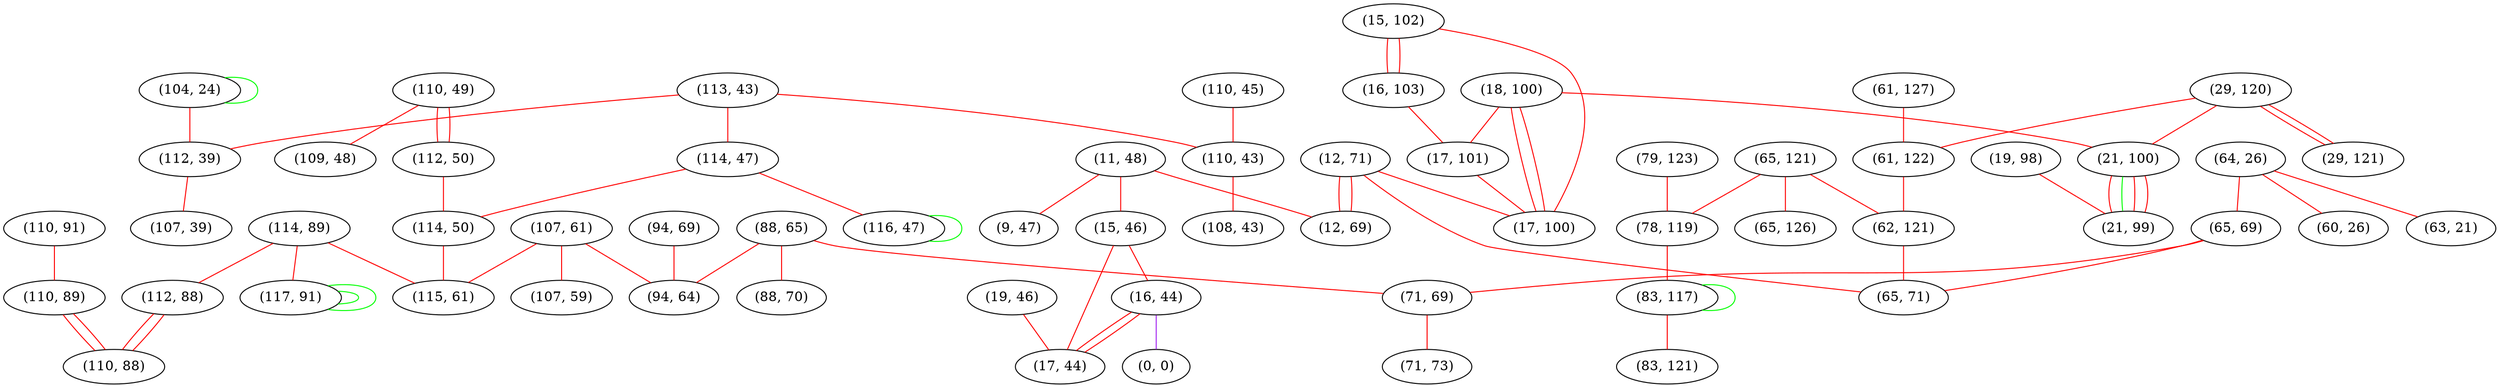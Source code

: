 graph "" {
"(110, 49)";
"(113, 43)";
"(65, 121)";
"(114, 89)";
"(114, 47)";
"(79, 123)";
"(12, 71)";
"(110, 45)";
"(15, 102)";
"(104, 24)";
"(110, 91)";
"(29, 120)";
"(107, 61)";
"(78, 119)";
"(112, 39)";
"(11, 48)";
"(107, 39)";
"(64, 26)";
"(110, 89)";
"(61, 127)";
"(18, 100)";
"(19, 98)";
"(65, 69)";
"(21, 100)";
"(94, 69)";
"(88, 65)";
"(60, 26)";
"(15, 46)";
"(83, 117)";
"(61, 122)";
"(112, 50)";
"(16, 103)";
"(16, 44)";
"(0, 0)";
"(94, 64)";
"(9, 47)";
"(88, 70)";
"(114, 50)";
"(117, 91)";
"(19, 46)";
"(21, 99)";
"(12, 69)";
"(71, 69)";
"(17, 44)";
"(62, 121)";
"(65, 126)";
"(116, 47)";
"(71, 73)";
"(110, 43)";
"(17, 101)";
"(112, 88)";
"(115, 61)";
"(108, 43)";
"(110, 88)";
"(109, 48)";
"(83, 121)";
"(107, 59)";
"(65, 71)";
"(29, 121)";
"(63, 21)";
"(17, 100)";
"(110, 49)" -- "(112, 50)"  [color=red, key=0, weight=1];
"(110, 49)" -- "(112, 50)"  [color=red, key=1, weight=1];
"(110, 49)" -- "(109, 48)"  [color=red, key=0, weight=1];
"(113, 43)" -- "(114, 47)"  [color=red, key=0, weight=1];
"(113, 43)" -- "(110, 43)"  [color=red, key=0, weight=1];
"(113, 43)" -- "(112, 39)"  [color=red, key=0, weight=1];
"(65, 121)" -- "(78, 119)"  [color=red, key=0, weight=1];
"(65, 121)" -- "(62, 121)"  [color=red, key=0, weight=1];
"(65, 121)" -- "(65, 126)"  [color=red, key=0, weight=1];
"(114, 89)" -- "(112, 88)"  [color=red, key=0, weight=1];
"(114, 89)" -- "(117, 91)"  [color=red, key=0, weight=1];
"(114, 89)" -- "(115, 61)"  [color=red, key=0, weight=1];
"(114, 47)" -- "(116, 47)"  [color=red, key=0, weight=1];
"(114, 47)" -- "(114, 50)"  [color=red, key=0, weight=1];
"(79, 123)" -- "(78, 119)"  [color=red, key=0, weight=1];
"(12, 71)" -- "(12, 69)"  [color=red, key=0, weight=1];
"(12, 71)" -- "(12, 69)"  [color=red, key=1, weight=1];
"(12, 71)" -- "(17, 100)"  [color=red, key=0, weight=1];
"(12, 71)" -- "(65, 71)"  [color=red, key=0, weight=1];
"(110, 45)" -- "(110, 43)"  [color=red, key=0, weight=1];
"(15, 102)" -- "(16, 103)"  [color=red, key=0, weight=1];
"(15, 102)" -- "(16, 103)"  [color=red, key=1, weight=1];
"(15, 102)" -- "(17, 100)"  [color=red, key=0, weight=1];
"(104, 24)" -- "(104, 24)"  [color=green, key=0, weight=2];
"(104, 24)" -- "(112, 39)"  [color=red, key=0, weight=1];
"(110, 91)" -- "(110, 89)"  [color=red, key=0, weight=1];
"(29, 120)" -- "(29, 121)"  [color=red, key=0, weight=1];
"(29, 120)" -- "(29, 121)"  [color=red, key=1, weight=1];
"(29, 120)" -- "(21, 100)"  [color=red, key=0, weight=1];
"(29, 120)" -- "(61, 122)"  [color=red, key=0, weight=1];
"(107, 61)" -- "(107, 59)"  [color=red, key=0, weight=1];
"(107, 61)" -- "(94, 64)"  [color=red, key=0, weight=1];
"(107, 61)" -- "(115, 61)"  [color=red, key=0, weight=1];
"(78, 119)" -- "(83, 117)"  [color=red, key=0, weight=1];
"(112, 39)" -- "(107, 39)"  [color=red, key=0, weight=1];
"(11, 48)" -- "(12, 69)"  [color=red, key=0, weight=1];
"(11, 48)" -- "(15, 46)"  [color=red, key=0, weight=1];
"(11, 48)" -- "(9, 47)"  [color=red, key=0, weight=1];
"(64, 26)" -- "(65, 69)"  [color=red, key=0, weight=1];
"(64, 26)" -- "(63, 21)"  [color=red, key=0, weight=1];
"(64, 26)" -- "(60, 26)"  [color=red, key=0, weight=1];
"(110, 89)" -- "(110, 88)"  [color=red, key=0, weight=1];
"(110, 89)" -- "(110, 88)"  [color=red, key=1, weight=1];
"(61, 127)" -- "(61, 122)"  [color=red, key=0, weight=1];
"(18, 100)" -- "(17, 101)"  [color=red, key=0, weight=1];
"(18, 100)" -- "(21, 100)"  [color=red, key=0, weight=1];
"(18, 100)" -- "(17, 100)"  [color=red, key=0, weight=1];
"(18, 100)" -- "(17, 100)"  [color=red, key=1, weight=1];
"(19, 98)" -- "(21, 99)"  [color=red, key=0, weight=1];
"(65, 69)" -- "(71, 69)"  [color=red, key=0, weight=1];
"(65, 69)" -- "(65, 71)"  [color=red, key=0, weight=1];
"(21, 100)" -- "(21, 99)"  [color=red, key=0, weight=1];
"(21, 100)" -- "(21, 99)"  [color=green, key=1, weight=2];
"(21, 100)" -- "(21, 99)"  [color=red, key=2, weight=1];
"(21, 100)" -- "(21, 99)"  [color=red, key=3, weight=1];
"(94, 69)" -- "(94, 64)"  [color=red, key=0, weight=1];
"(88, 65)" -- "(88, 70)"  [color=red, key=0, weight=1];
"(88, 65)" -- "(71, 69)"  [color=red, key=0, weight=1];
"(88, 65)" -- "(94, 64)"  [color=red, key=0, weight=1];
"(15, 46)" -- "(17, 44)"  [color=red, key=0, weight=1];
"(15, 46)" -- "(16, 44)"  [color=red, key=0, weight=1];
"(83, 117)" -- "(83, 121)"  [color=red, key=0, weight=1];
"(83, 117)" -- "(83, 117)"  [color=green, key=0, weight=2];
"(61, 122)" -- "(62, 121)"  [color=red, key=0, weight=1];
"(112, 50)" -- "(114, 50)"  [color=red, key=0, weight=1];
"(16, 103)" -- "(17, 101)"  [color=red, key=0, weight=1];
"(16, 44)" -- "(0, 0)"  [color=purple, key=0, weight=4];
"(16, 44)" -- "(17, 44)"  [color=red, key=0, weight=1];
"(16, 44)" -- "(17, 44)"  [color=red, key=1, weight=1];
"(114, 50)" -- "(115, 61)"  [color=red, key=0, weight=1];
"(117, 91)" -- "(117, 91)"  [color=green, key=0, weight=2];
"(117, 91)" -- "(117, 91)"  [color=green, key=1, weight=2];
"(19, 46)" -- "(17, 44)"  [color=red, key=0, weight=1];
"(71, 69)" -- "(71, 73)"  [color=red, key=0, weight=1];
"(62, 121)" -- "(65, 71)"  [color=red, key=0, weight=1];
"(116, 47)" -- "(116, 47)"  [color=green, key=0, weight=2];
"(110, 43)" -- "(108, 43)"  [color=red, key=0, weight=1];
"(17, 101)" -- "(17, 100)"  [color=red, key=0, weight=1];
"(112, 88)" -- "(110, 88)"  [color=red, key=0, weight=1];
"(112, 88)" -- "(110, 88)"  [color=red, key=1, weight=1];
}
